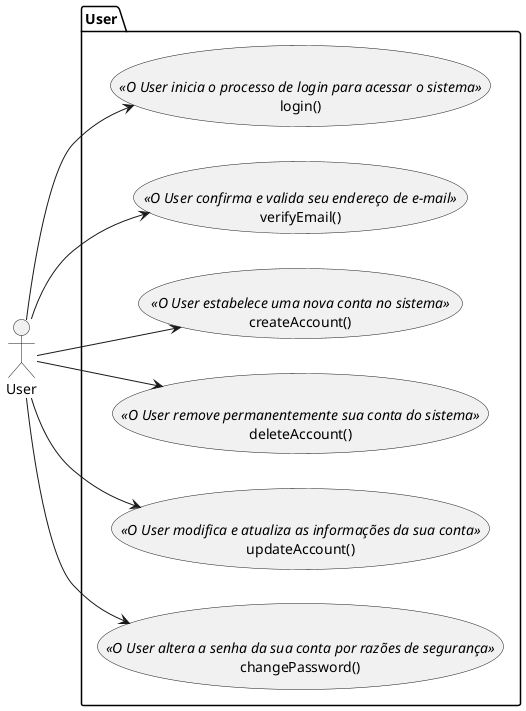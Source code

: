 @startuml
left to right direction

actor User as u

package "User" {
  usecase "login()" as UC1 <<O User inicia o processo de login para acessar o sistema>>

  usecase "verifyEmail()" as UC2 <<O User confirma e valida seu endereço de e-mail>>

  usecase "createAccount()" as UC3 <<O User estabelece uma nova conta no sistema>>

  usecase "deleteAccount()" as UC4 <<O User remove permanentemente sua conta do sistema>>

  usecase "updateAccount()" as UC5 <<O User modifica e atualiza as informações da sua conta>>

  usecase "changePassword()" as UC6 <<O User altera a senha da sua conta por razões de segurança>>

}

u --> UC1
u --> UC2
u --> UC3
u --> UC4
u --> UC5
u --> UC6
@enduml
